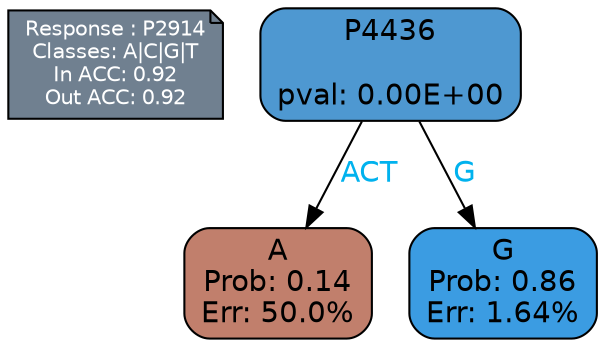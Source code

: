 digraph Tree {
node [shape=box, style="filled, rounded", color="black", fontname=helvetica] ;
graph [ranksep=equally, splines=polylines, bgcolor=transparent, dpi=600] ;
edge [fontname=helvetica] ;
LEGEND [label="Response : P2914
Classes: A|C|G|T
In ACC: 0.92
Out ACC: 0.92
",shape=note,align=left,style=filled,fillcolor="slategray",fontcolor="white",fontsize=10];1 [label="P4436

pval: 0.00E+00", fillcolor="#4e98d1"] ;
2 [label="A
Prob: 0.14
Err: 50.0%", fillcolor="#c17f6c"] ;
3 [label="G
Prob: 0.86
Err: 1.64%", fillcolor="#3b9ce2"] ;
1 -> 2 [label="ACT",fontcolor=deepskyblue2] ;
1 -> 3 [label="G",fontcolor=deepskyblue2] ;
{rank = same; 2;3;}{rank = same; LEGEND;1;}}